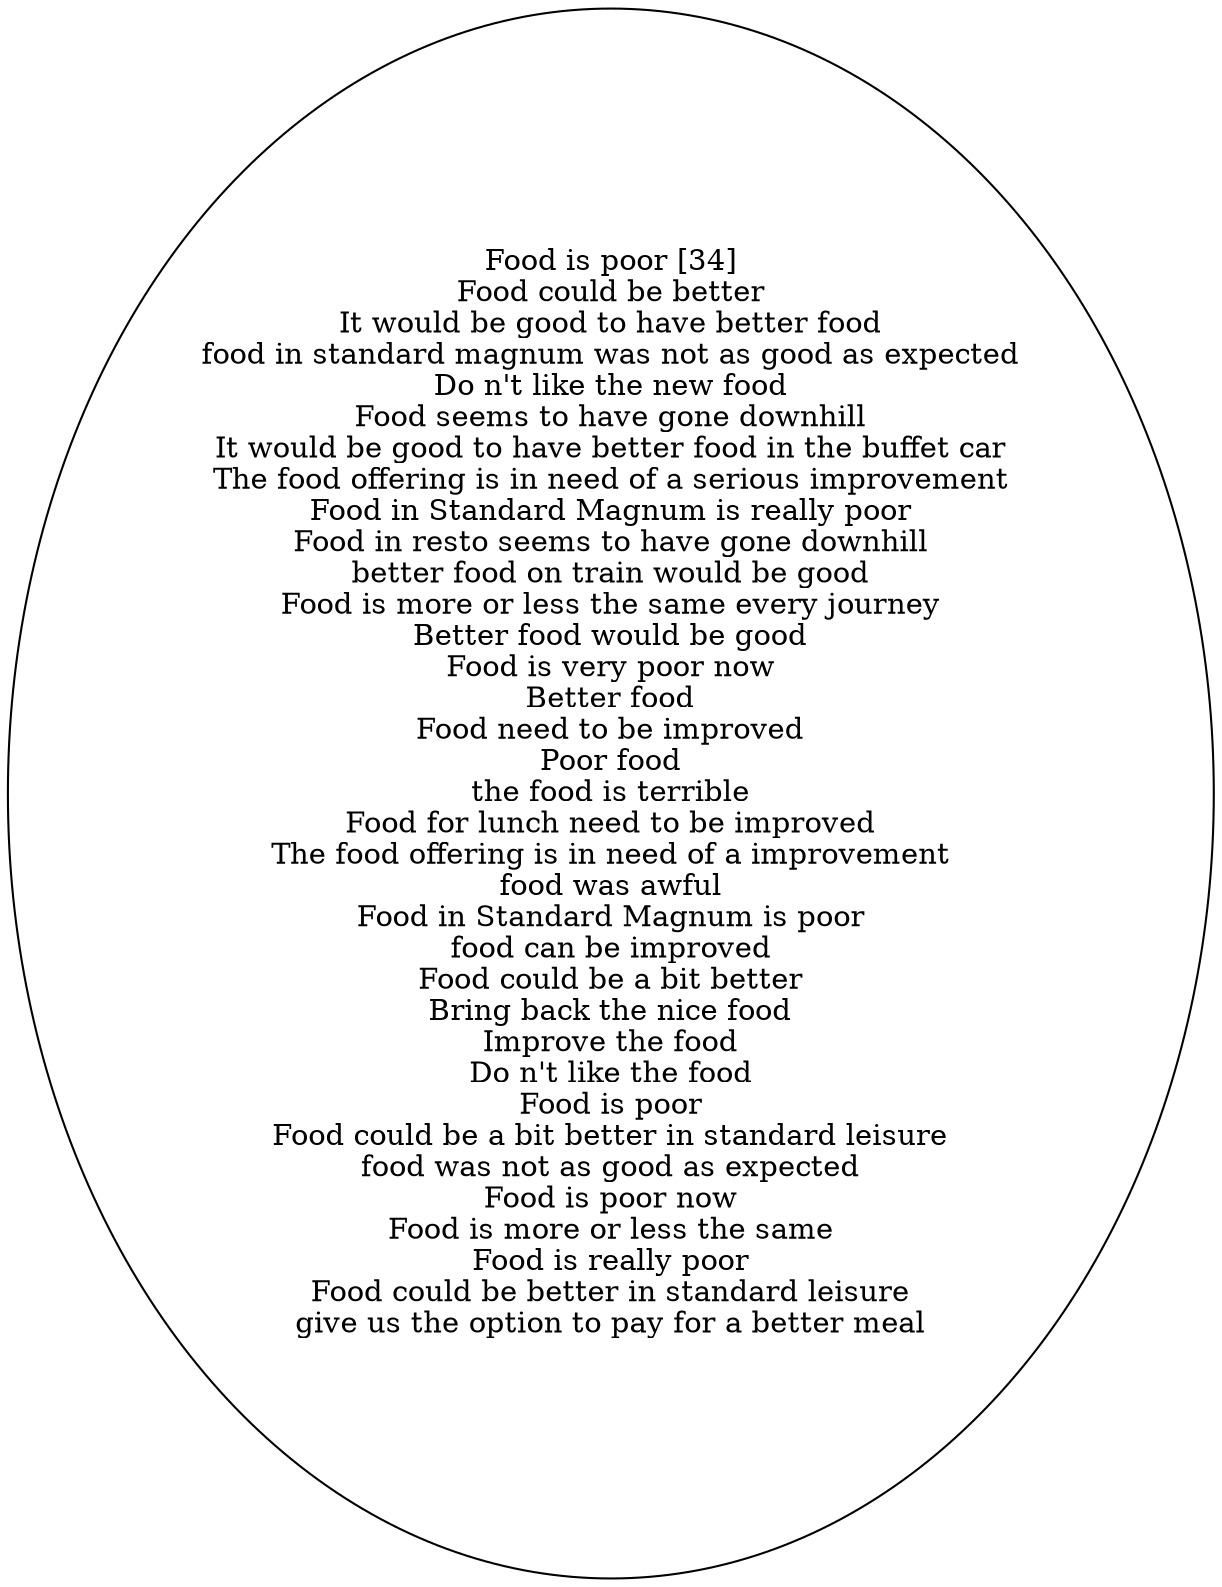 digraph collapsedGraph {
"Food is poor [34]\nFood could be better\nIt would be good to have better food\nfood in standard magnum was not as good as expected\nDo n't like the new food\nFood seems to have gone downhill\nIt would be good to have better food in the buffet car\nThe food offering is in need of a serious improvement\nFood in Standard Magnum is really poor\nFood in resto seems to have gone downhill\nbetter food on train would be good\nFood is more or less the same every journey\nBetter food would be good\nFood is very poor now\nBetter food\nFood need to be improved\nPoor food\nthe food is terrible\nFood for lunch need to be improved\nThe food offering is in need of a improvement\nfood was awful\nFood in Standard Magnum is poor\nfood can be improved\nFood could be a bit better\nBring back the nice food\nImprove the food\nDo n't like the food\nFood is poor\nFood could be a bit better in standard leisure\nfood was not as good as expected\nFood is poor now\nFood is more or less the same\nFood is really poor\nFood could be better in standard leisure\ngive us the option to pay for a better meal"}